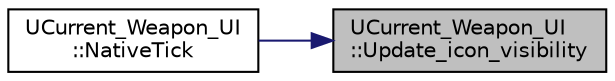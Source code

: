 digraph "UCurrent_Weapon_UI::Update_icon_visibility"
{
 // LATEX_PDF_SIZE
  edge [fontname="Helvetica",fontsize="10",labelfontname="Helvetica",labelfontsize="10"];
  node [fontname="Helvetica",fontsize="10",shape=record];
  rankdir="RL";
  Node1 [label="UCurrent_Weapon_UI\l::Update_icon_visibility",height=0.2,width=0.4,color="black", fillcolor="grey75", style="filled", fontcolor="black",tooltip="UI 투명도 갱신"];
  Node1 -> Node2 [dir="back",color="midnightblue",fontsize="10",style="solid"];
  Node2 [label="UCurrent_Weapon_UI\l::NativeTick",height=0.2,width=0.4,color="black", fillcolor="white", style="filled",URL="$class_u_current___weapon___u_i.html#a9b929fdcc1255f7e46e07d0806f1864b",tooltip=" "];
}
